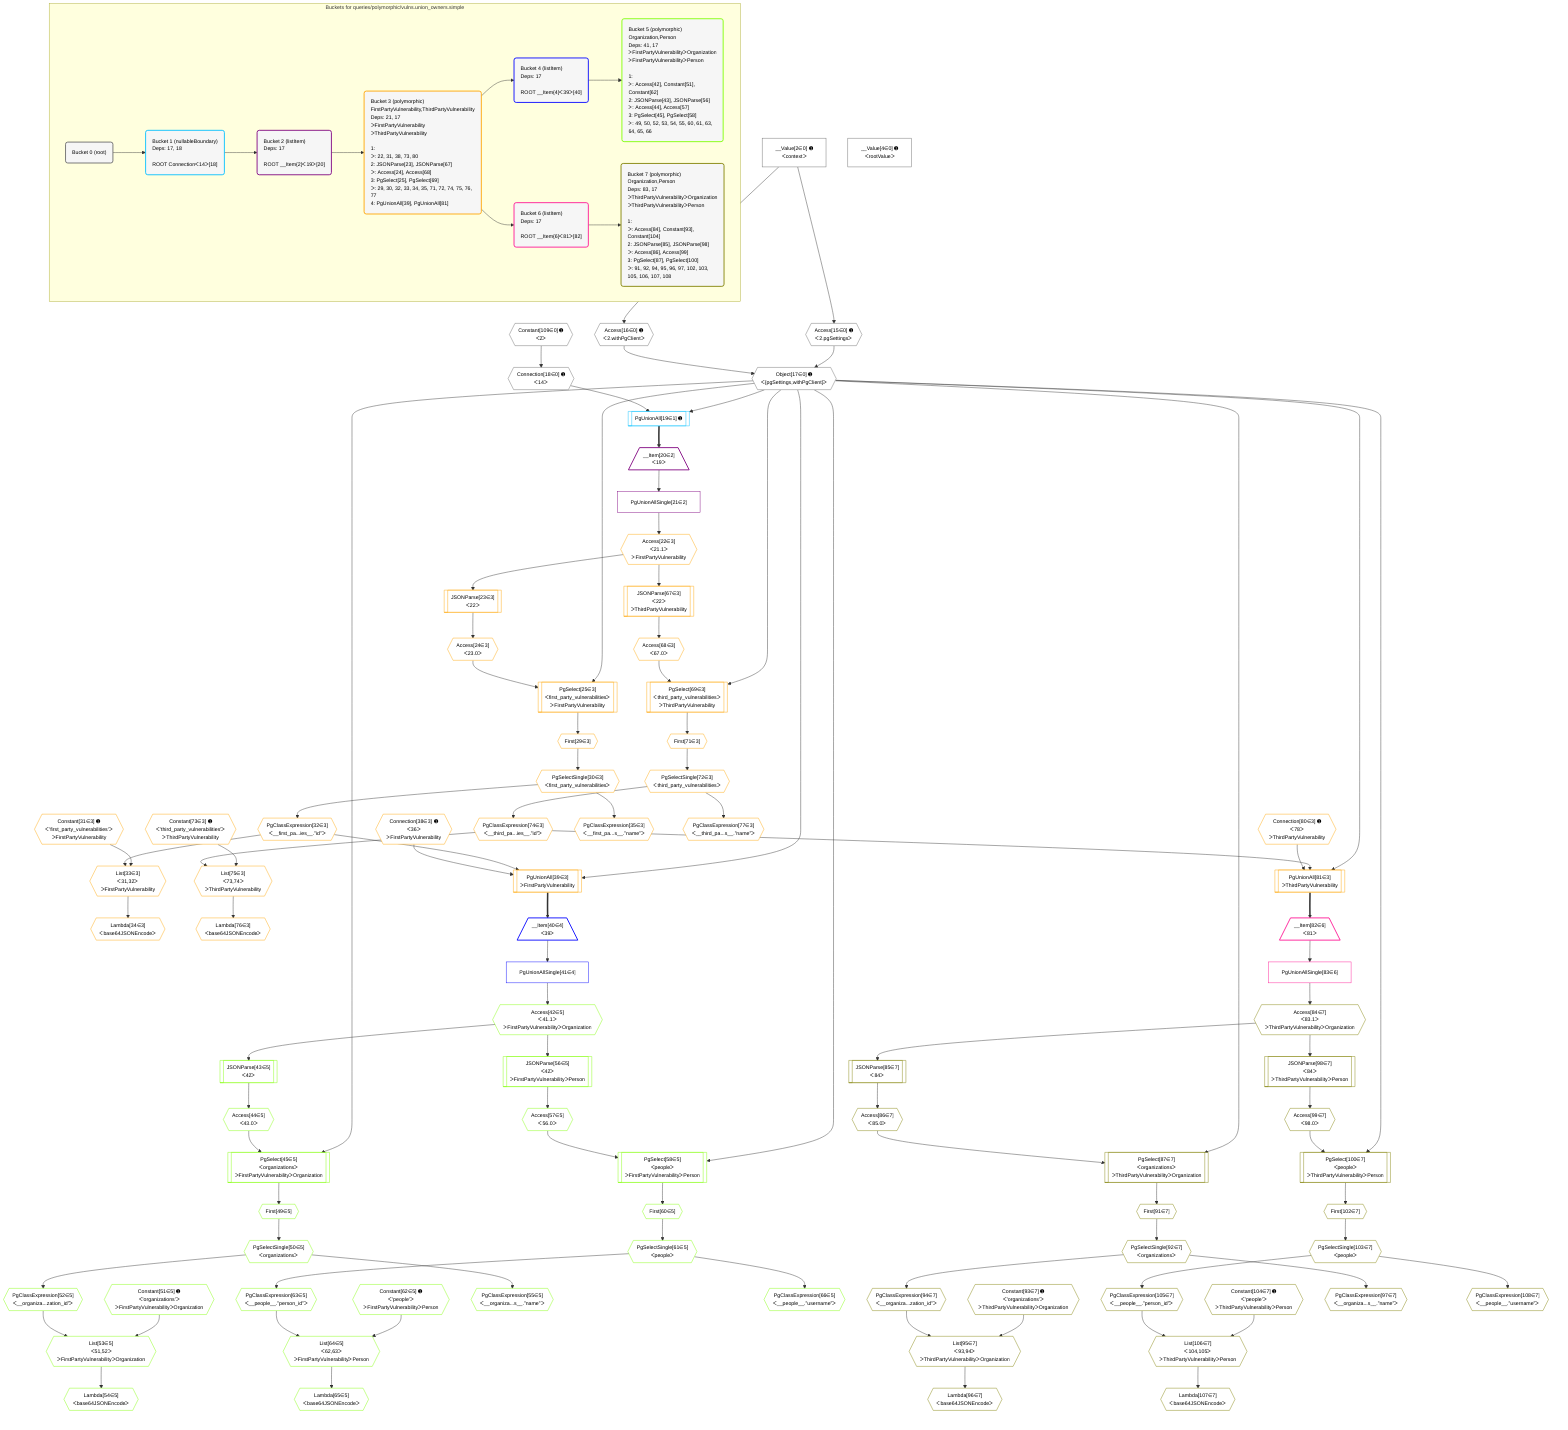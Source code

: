 %%{init: {'themeVariables': { 'fontSize': '12px'}}}%%
graph TD
    classDef path fill:#eee,stroke:#000,color:#000
    classDef plan fill:#fff,stroke-width:1px,color:#000
    classDef itemplan fill:#fff,stroke-width:2px,color:#000
    classDef unbatchedplan fill:#dff,stroke-width:1px,color:#000
    classDef sideeffectplan fill:#fcc,stroke-width:2px,color:#000
    classDef bucket fill:#f6f6f6,color:#000,stroke-width:2px,text-align:left


    %% plan dependencies
    Object17{{"Object[17∈0] ➊<br />ᐸ{pgSettings,withPgClient}ᐳ"}}:::plan
    Access15{{"Access[15∈0] ➊<br />ᐸ2.pgSettingsᐳ"}}:::plan
    Access16{{"Access[16∈0] ➊<br />ᐸ2.withPgClientᐳ"}}:::plan
    Access15 & Access16 --> Object17
    __Value2["__Value[2∈0] ➊<br />ᐸcontextᐳ"]:::plan
    __Value2 --> Access15
    __Value2 --> Access16
    Connection18{{"Connection[18∈0] ➊<br />ᐸ14ᐳ"}}:::plan
    Constant109{{"Constant[109∈0] ➊<br />ᐸ2ᐳ"}}:::plan
    Constant109 --> Connection18
    __Value4["__Value[4∈0] ➊<br />ᐸrootValueᐳ"]:::plan
    PgUnionAll19[["PgUnionAll[19∈1] ➊"]]:::plan
    Object17 & Connection18 --> PgUnionAll19
    __Item20[/"__Item[20∈2]<br />ᐸ19ᐳ"\]:::itemplan
    PgUnionAll19 ==> __Item20
    PgUnionAllSingle21["PgUnionAllSingle[21∈2]"]:::plan
    __Item20 --> PgUnionAllSingle21
    PgUnionAll39[["PgUnionAll[39∈3]<br />ᐳFirstPartyVulnerability"]]:::plan
    PgClassExpression32{{"PgClassExpression[32∈3]<br />ᐸ__first_pa...ies__.”id”ᐳ"}}:::plan
    Connection38{{"Connection[38∈3] ➊<br />ᐸ36ᐳ<br />ᐳFirstPartyVulnerability"}}:::plan
    Object17 & PgClassExpression32 & Connection38 --> PgUnionAll39
    PgUnionAll81[["PgUnionAll[81∈3]<br />ᐳThirdPartyVulnerability"]]:::plan
    PgClassExpression74{{"PgClassExpression[74∈3]<br />ᐸ__third_pa...ies__.”id”ᐳ"}}:::plan
    Connection80{{"Connection[80∈3] ➊<br />ᐸ78ᐳ<br />ᐳThirdPartyVulnerability"}}:::plan
    Object17 & PgClassExpression74 & Connection80 --> PgUnionAll81
    PgSelect25[["PgSelect[25∈3]<br />ᐸfirst_party_vulnerabilitiesᐳ<br />ᐳFirstPartyVulnerability"]]:::plan
    Access24{{"Access[24∈3]<br />ᐸ23.0ᐳ"}}:::plan
    Object17 & Access24 --> PgSelect25
    List33{{"List[33∈3]<br />ᐸ31,32ᐳ<br />ᐳFirstPartyVulnerability"}}:::plan
    Constant31{{"Constant[31∈3] ➊<br />ᐸ'first_party_vulnerabilities'ᐳ<br />ᐳFirstPartyVulnerability"}}:::plan
    Constant31 & PgClassExpression32 --> List33
    PgSelect69[["PgSelect[69∈3]<br />ᐸthird_party_vulnerabilitiesᐳ<br />ᐳThirdPartyVulnerability"]]:::plan
    Access68{{"Access[68∈3]<br />ᐸ67.0ᐳ"}}:::plan
    Object17 & Access68 --> PgSelect69
    List75{{"List[75∈3]<br />ᐸ73,74ᐳ<br />ᐳThirdPartyVulnerability"}}:::plan
    Constant73{{"Constant[73∈3] ➊<br />ᐸ'third_party_vulnerabilities'ᐳ<br />ᐳThirdPartyVulnerability"}}:::plan
    Constant73 & PgClassExpression74 --> List75
    Access22{{"Access[22∈3]<br />ᐸ21.1ᐳ<br />ᐳFirstPartyVulnerability"}}:::plan
    PgUnionAllSingle21 --> Access22
    JSONParse23[["JSONParse[23∈3]<br />ᐸ22ᐳ"]]:::plan
    Access22 --> JSONParse23
    JSONParse23 --> Access24
    First29{{"First[29∈3]"}}:::plan
    PgSelect25 --> First29
    PgSelectSingle30{{"PgSelectSingle[30∈3]<br />ᐸfirst_party_vulnerabilitiesᐳ"}}:::plan
    First29 --> PgSelectSingle30
    PgSelectSingle30 --> PgClassExpression32
    Lambda34{{"Lambda[34∈3]<br />ᐸbase64JSONEncodeᐳ"}}:::plan
    List33 --> Lambda34
    PgClassExpression35{{"PgClassExpression[35∈3]<br />ᐸ__first_pa...s__.”name”ᐳ"}}:::plan
    PgSelectSingle30 --> PgClassExpression35
    JSONParse67[["JSONParse[67∈3]<br />ᐸ22ᐳ<br />ᐳThirdPartyVulnerability"]]:::plan
    Access22 --> JSONParse67
    JSONParse67 --> Access68
    First71{{"First[71∈3]"}}:::plan
    PgSelect69 --> First71
    PgSelectSingle72{{"PgSelectSingle[72∈3]<br />ᐸthird_party_vulnerabilitiesᐳ"}}:::plan
    First71 --> PgSelectSingle72
    PgSelectSingle72 --> PgClassExpression74
    Lambda76{{"Lambda[76∈3]<br />ᐸbase64JSONEncodeᐳ"}}:::plan
    List75 --> Lambda76
    PgClassExpression77{{"PgClassExpression[77∈3]<br />ᐸ__third_pa...s__.”name”ᐳ"}}:::plan
    PgSelectSingle72 --> PgClassExpression77
    __Item40[/"__Item[40∈4]<br />ᐸ39ᐳ"\]:::itemplan
    PgUnionAll39 ==> __Item40
    PgUnionAllSingle41["PgUnionAllSingle[41∈4]"]:::plan
    __Item40 --> PgUnionAllSingle41
    PgSelect45[["PgSelect[45∈5]<br />ᐸorganizationsᐳ<br />ᐳFirstPartyVulnerabilityᐳOrganization"]]:::plan
    Access44{{"Access[44∈5]<br />ᐸ43.0ᐳ"}}:::plan
    Object17 & Access44 --> PgSelect45
    List53{{"List[53∈5]<br />ᐸ51,52ᐳ<br />ᐳFirstPartyVulnerabilityᐳOrganization"}}:::plan
    Constant51{{"Constant[51∈5] ➊<br />ᐸ'organizations'ᐳ<br />ᐳFirstPartyVulnerabilityᐳOrganization"}}:::plan
    PgClassExpression52{{"PgClassExpression[52∈5]<br />ᐸ__organiza...zation_id”ᐳ"}}:::plan
    Constant51 & PgClassExpression52 --> List53
    PgSelect58[["PgSelect[58∈5]<br />ᐸpeopleᐳ<br />ᐳFirstPartyVulnerabilityᐳPerson"]]:::plan
    Access57{{"Access[57∈5]<br />ᐸ56.0ᐳ"}}:::plan
    Object17 & Access57 --> PgSelect58
    List64{{"List[64∈5]<br />ᐸ62,63ᐳ<br />ᐳFirstPartyVulnerabilityᐳPerson"}}:::plan
    Constant62{{"Constant[62∈5] ➊<br />ᐸ'people'ᐳ<br />ᐳFirstPartyVulnerabilityᐳPerson"}}:::plan
    PgClassExpression63{{"PgClassExpression[63∈5]<br />ᐸ__people__.”person_id”ᐳ"}}:::plan
    Constant62 & PgClassExpression63 --> List64
    Access42{{"Access[42∈5]<br />ᐸ41.1ᐳ<br />ᐳFirstPartyVulnerabilityᐳOrganization"}}:::plan
    PgUnionAllSingle41 --> Access42
    JSONParse43[["JSONParse[43∈5]<br />ᐸ42ᐳ"]]:::plan
    Access42 --> JSONParse43
    JSONParse43 --> Access44
    First49{{"First[49∈5]"}}:::plan
    PgSelect45 --> First49
    PgSelectSingle50{{"PgSelectSingle[50∈5]<br />ᐸorganizationsᐳ"}}:::plan
    First49 --> PgSelectSingle50
    PgSelectSingle50 --> PgClassExpression52
    Lambda54{{"Lambda[54∈5]<br />ᐸbase64JSONEncodeᐳ"}}:::plan
    List53 --> Lambda54
    PgClassExpression55{{"PgClassExpression[55∈5]<br />ᐸ__organiza...s__.”name”ᐳ"}}:::plan
    PgSelectSingle50 --> PgClassExpression55
    JSONParse56[["JSONParse[56∈5]<br />ᐸ42ᐳ<br />ᐳFirstPartyVulnerabilityᐳPerson"]]:::plan
    Access42 --> JSONParse56
    JSONParse56 --> Access57
    First60{{"First[60∈5]"}}:::plan
    PgSelect58 --> First60
    PgSelectSingle61{{"PgSelectSingle[61∈5]<br />ᐸpeopleᐳ"}}:::plan
    First60 --> PgSelectSingle61
    PgSelectSingle61 --> PgClassExpression63
    Lambda65{{"Lambda[65∈5]<br />ᐸbase64JSONEncodeᐳ"}}:::plan
    List64 --> Lambda65
    PgClassExpression66{{"PgClassExpression[66∈5]<br />ᐸ__people__.”username”ᐳ"}}:::plan
    PgSelectSingle61 --> PgClassExpression66
    __Item82[/"__Item[82∈6]<br />ᐸ81ᐳ"\]:::itemplan
    PgUnionAll81 ==> __Item82
    PgUnionAllSingle83["PgUnionAllSingle[83∈6]"]:::plan
    __Item82 --> PgUnionAllSingle83
    PgSelect87[["PgSelect[87∈7]<br />ᐸorganizationsᐳ<br />ᐳThirdPartyVulnerabilityᐳOrganization"]]:::plan
    Access86{{"Access[86∈7]<br />ᐸ85.0ᐳ"}}:::plan
    Object17 & Access86 --> PgSelect87
    List95{{"List[95∈7]<br />ᐸ93,94ᐳ<br />ᐳThirdPartyVulnerabilityᐳOrganization"}}:::plan
    Constant93{{"Constant[93∈7] ➊<br />ᐸ'organizations'ᐳ<br />ᐳThirdPartyVulnerabilityᐳOrganization"}}:::plan
    PgClassExpression94{{"PgClassExpression[94∈7]<br />ᐸ__organiza...zation_id”ᐳ"}}:::plan
    Constant93 & PgClassExpression94 --> List95
    PgSelect100[["PgSelect[100∈7]<br />ᐸpeopleᐳ<br />ᐳThirdPartyVulnerabilityᐳPerson"]]:::plan
    Access99{{"Access[99∈7]<br />ᐸ98.0ᐳ"}}:::plan
    Object17 & Access99 --> PgSelect100
    List106{{"List[106∈7]<br />ᐸ104,105ᐳ<br />ᐳThirdPartyVulnerabilityᐳPerson"}}:::plan
    Constant104{{"Constant[104∈7] ➊<br />ᐸ'people'ᐳ<br />ᐳThirdPartyVulnerabilityᐳPerson"}}:::plan
    PgClassExpression105{{"PgClassExpression[105∈7]<br />ᐸ__people__.”person_id”ᐳ"}}:::plan
    Constant104 & PgClassExpression105 --> List106
    Access84{{"Access[84∈7]<br />ᐸ83.1ᐳ<br />ᐳThirdPartyVulnerabilityᐳOrganization"}}:::plan
    PgUnionAllSingle83 --> Access84
    JSONParse85[["JSONParse[85∈7]<br />ᐸ84ᐳ"]]:::plan
    Access84 --> JSONParse85
    JSONParse85 --> Access86
    First91{{"First[91∈7]"}}:::plan
    PgSelect87 --> First91
    PgSelectSingle92{{"PgSelectSingle[92∈7]<br />ᐸorganizationsᐳ"}}:::plan
    First91 --> PgSelectSingle92
    PgSelectSingle92 --> PgClassExpression94
    Lambda96{{"Lambda[96∈7]<br />ᐸbase64JSONEncodeᐳ"}}:::plan
    List95 --> Lambda96
    PgClassExpression97{{"PgClassExpression[97∈7]<br />ᐸ__organiza...s__.”name”ᐳ"}}:::plan
    PgSelectSingle92 --> PgClassExpression97
    JSONParse98[["JSONParse[98∈7]<br />ᐸ84ᐳ<br />ᐳThirdPartyVulnerabilityᐳPerson"]]:::plan
    Access84 --> JSONParse98
    JSONParse98 --> Access99
    First102{{"First[102∈7]"}}:::plan
    PgSelect100 --> First102
    PgSelectSingle103{{"PgSelectSingle[103∈7]<br />ᐸpeopleᐳ"}}:::plan
    First102 --> PgSelectSingle103
    PgSelectSingle103 --> PgClassExpression105
    Lambda107{{"Lambda[107∈7]<br />ᐸbase64JSONEncodeᐳ"}}:::plan
    List106 --> Lambda107
    PgClassExpression108{{"PgClassExpression[108∈7]<br />ᐸ__people__.”username”ᐳ"}}:::plan
    PgSelectSingle103 --> PgClassExpression108

    %% define steps

    subgraph "Buckets for queries/polymorphic/vulns.union_owners.simple"
    Bucket0("Bucket 0 (root)"):::bucket
    classDef bucket0 stroke:#696969
    class Bucket0,__Value2,__Value4,Access15,Access16,Object17,Connection18,Constant109 bucket0
    Bucket1("Bucket 1 (nullableBoundary)<br />Deps: 17, 18<br /><br />ROOT Connectionᐸ14ᐳ[18]"):::bucket
    classDef bucket1 stroke:#00bfff
    class Bucket1,PgUnionAll19 bucket1
    Bucket2("Bucket 2 (listItem)<br />Deps: 17<br /><br />ROOT __Item{2}ᐸ19ᐳ[20]"):::bucket
    classDef bucket2 stroke:#7f007f
    class Bucket2,__Item20,PgUnionAllSingle21 bucket2
    Bucket3("Bucket 3 (polymorphic)<br />FirstPartyVulnerability,ThirdPartyVulnerability<br />Deps: 21, 17<br />ᐳFirstPartyVulnerability<br />ᐳThirdPartyVulnerability<br /><br />1: <br />ᐳ: 22, 31, 38, 73, 80<br />2: JSONParse[23], JSONParse[67]<br />ᐳ: Access[24], Access[68]<br />3: PgSelect[25], PgSelect[69]<br />ᐳ: 29, 30, 32, 33, 34, 35, 71, 72, 74, 75, 76, 77<br />4: PgUnionAll[39], PgUnionAll[81]"):::bucket
    classDef bucket3 stroke:#ffa500
    class Bucket3,Access22,JSONParse23,Access24,PgSelect25,First29,PgSelectSingle30,Constant31,PgClassExpression32,List33,Lambda34,PgClassExpression35,Connection38,PgUnionAll39,JSONParse67,Access68,PgSelect69,First71,PgSelectSingle72,Constant73,PgClassExpression74,List75,Lambda76,PgClassExpression77,Connection80,PgUnionAll81 bucket3
    Bucket4("Bucket 4 (listItem)<br />Deps: 17<br /><br />ROOT __Item{4}ᐸ39ᐳ[40]"):::bucket
    classDef bucket4 stroke:#0000ff
    class Bucket4,__Item40,PgUnionAllSingle41 bucket4
    Bucket5("Bucket 5 (polymorphic)<br />Organization,Person<br />Deps: 41, 17<br />ᐳFirstPartyVulnerabilityᐳOrganization<br />ᐳFirstPartyVulnerabilityᐳPerson<br /><br />1: <br />ᐳ: Access[42], Constant[51], Constant[62]<br />2: JSONParse[43], JSONParse[56]<br />ᐳ: Access[44], Access[57]<br />3: PgSelect[45], PgSelect[58]<br />ᐳ: 49, 50, 52, 53, 54, 55, 60, 61, 63, 64, 65, 66"):::bucket
    classDef bucket5 stroke:#7fff00
    class Bucket5,Access42,JSONParse43,Access44,PgSelect45,First49,PgSelectSingle50,Constant51,PgClassExpression52,List53,Lambda54,PgClassExpression55,JSONParse56,Access57,PgSelect58,First60,PgSelectSingle61,Constant62,PgClassExpression63,List64,Lambda65,PgClassExpression66 bucket5
    Bucket6("Bucket 6 (listItem)<br />Deps: 17<br /><br />ROOT __Item{6}ᐸ81ᐳ[82]"):::bucket
    classDef bucket6 stroke:#ff1493
    class Bucket6,__Item82,PgUnionAllSingle83 bucket6
    Bucket7("Bucket 7 (polymorphic)<br />Organization,Person<br />Deps: 83, 17<br />ᐳThirdPartyVulnerabilityᐳOrganization<br />ᐳThirdPartyVulnerabilityᐳPerson<br /><br />1: <br />ᐳ: Access[84], Constant[93], Constant[104]<br />2: JSONParse[85], JSONParse[98]<br />ᐳ: Access[86], Access[99]<br />3: PgSelect[87], PgSelect[100]<br />ᐳ: 91, 92, 94, 95, 96, 97, 102, 103, 105, 106, 107, 108"):::bucket
    classDef bucket7 stroke:#808000
    class Bucket7,Access84,JSONParse85,Access86,PgSelect87,First91,PgSelectSingle92,Constant93,PgClassExpression94,List95,Lambda96,PgClassExpression97,JSONParse98,Access99,PgSelect100,First102,PgSelectSingle103,Constant104,PgClassExpression105,List106,Lambda107,PgClassExpression108 bucket7
    Bucket0 --> Bucket1
    Bucket1 --> Bucket2
    Bucket2 --> Bucket3
    Bucket3 --> Bucket4 & Bucket6
    Bucket4 --> Bucket5
    Bucket6 --> Bucket7
    end